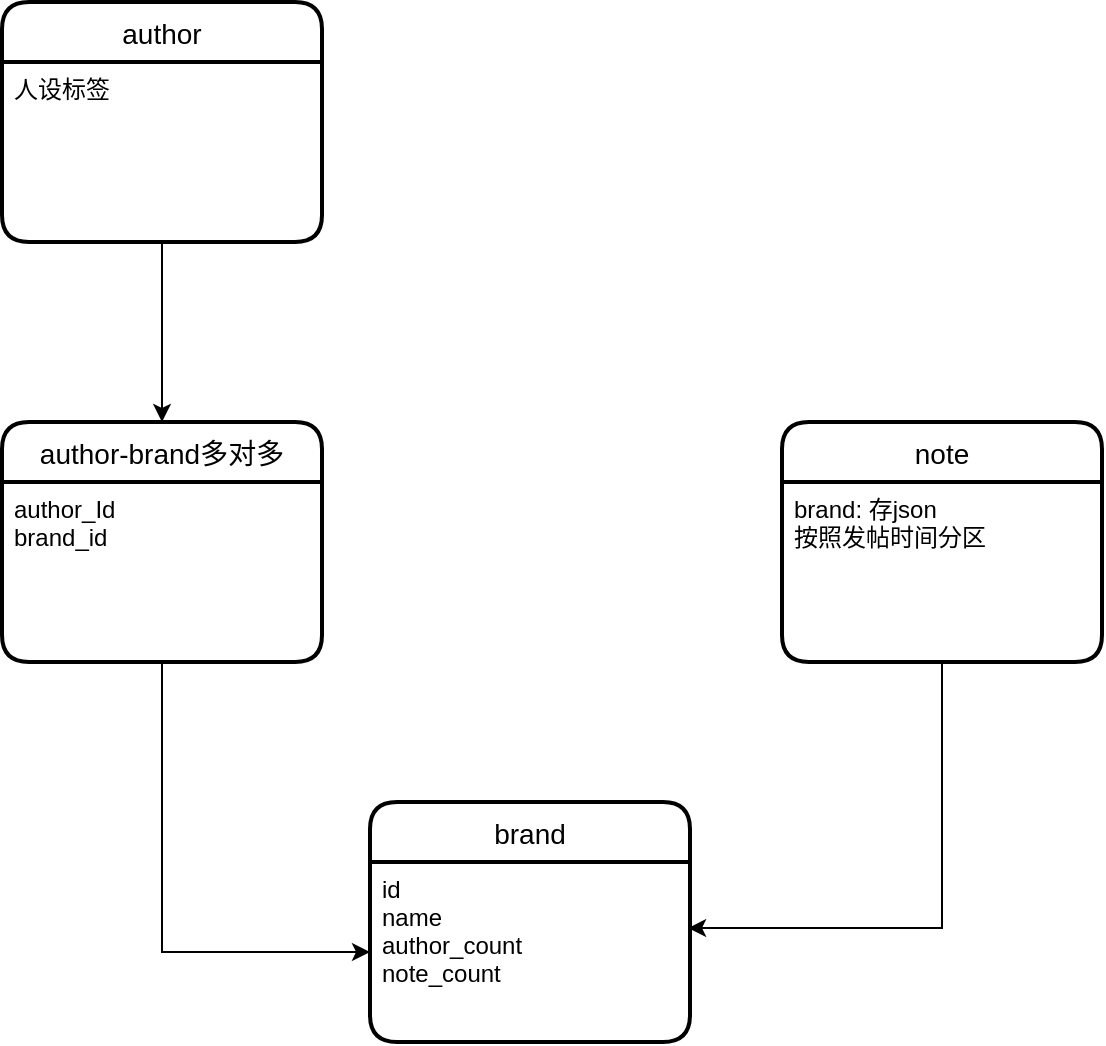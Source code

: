 <mxfile version="15.3.0" type="github">
  <diagram id="TpSGGrzx1AwTt5TZkZn-" name="第 1 页">
    <mxGraphModel dx="1422" dy="804" grid="1" gridSize="10" guides="1" tooltips="1" connect="1" arrows="1" fold="1" page="1" pageScale="1" pageWidth="827" pageHeight="1169" math="0" shadow="0">
      <root>
        <mxCell id="0" />
        <mxCell id="1" parent="0" />
        <mxCell id="ZBzwtqJF4449C9D0FItT-36" value="note" style="swimlane;childLayout=stackLayout;horizontal=1;startSize=30;horizontalStack=0;rounded=1;fontSize=14;fontStyle=0;strokeWidth=2;resizeParent=0;resizeLast=1;shadow=0;dashed=0;align=center;" vertex="1" parent="1">
          <mxGeometry x="540" y="300" width="160" height="120" as="geometry" />
        </mxCell>
        <mxCell id="ZBzwtqJF4449C9D0FItT-37" value="brand: 存json&#xa;按照发帖时间分区" style="align=left;strokeColor=none;fillColor=none;spacingLeft=4;fontSize=12;verticalAlign=top;resizable=0;rotatable=0;part=1;" vertex="1" parent="ZBzwtqJF4449C9D0FItT-36">
          <mxGeometry y="30" width="160" height="90" as="geometry" />
        </mxCell>
        <mxCell id="ZBzwtqJF4449C9D0FItT-38" value="author" style="swimlane;childLayout=stackLayout;horizontal=1;startSize=30;horizontalStack=0;rounded=1;fontSize=14;fontStyle=0;strokeWidth=2;resizeParent=0;resizeLast=1;shadow=0;dashed=0;align=center;" vertex="1" parent="1">
          <mxGeometry x="150" y="90" width="160" height="120" as="geometry" />
        </mxCell>
        <mxCell id="ZBzwtqJF4449C9D0FItT-39" value="人设标签" style="align=left;strokeColor=none;fillColor=none;spacingLeft=4;fontSize=12;verticalAlign=top;resizable=0;rotatable=0;part=1;" vertex="1" parent="ZBzwtqJF4449C9D0FItT-38">
          <mxGeometry y="30" width="160" height="90" as="geometry" />
        </mxCell>
        <mxCell id="ZBzwtqJF4449C9D0FItT-40" value="brand" style="swimlane;childLayout=stackLayout;horizontal=1;startSize=30;horizontalStack=0;rounded=1;fontSize=14;fontStyle=0;strokeWidth=2;resizeParent=0;resizeLast=1;shadow=0;dashed=0;align=center;" vertex="1" parent="1">
          <mxGeometry x="334" y="490" width="160" height="120" as="geometry" />
        </mxCell>
        <mxCell id="ZBzwtqJF4449C9D0FItT-41" value="id&#xa;name&#xa;author_count&#xa;note_count" style="align=left;strokeColor=none;fillColor=none;spacingLeft=4;fontSize=12;verticalAlign=top;resizable=0;rotatable=0;part=1;" vertex="1" parent="ZBzwtqJF4449C9D0FItT-40">
          <mxGeometry y="30" width="160" height="90" as="geometry" />
        </mxCell>
        <mxCell id="ZBzwtqJF4449C9D0FItT-43" value="author-brand多对多" style="swimlane;childLayout=stackLayout;horizontal=1;startSize=30;horizontalStack=0;rounded=1;fontSize=14;fontStyle=0;strokeWidth=2;resizeParent=0;resizeLast=1;shadow=0;dashed=0;align=center;" vertex="1" parent="1">
          <mxGeometry x="150" y="300" width="160" height="120" as="geometry" />
        </mxCell>
        <mxCell id="ZBzwtqJF4449C9D0FItT-44" value="author_Id&#xa;brand_id" style="align=left;strokeColor=none;fillColor=none;spacingLeft=4;fontSize=12;verticalAlign=top;resizable=0;rotatable=0;part=1;" vertex="1" parent="ZBzwtqJF4449C9D0FItT-43">
          <mxGeometry y="30" width="160" height="90" as="geometry" />
        </mxCell>
        <mxCell id="ZBzwtqJF4449C9D0FItT-54" style="edgeStyle=orthogonalEdgeStyle;rounded=0;orthogonalLoop=1;jettySize=auto;html=1;exitX=0.5;exitY=1;exitDx=0;exitDy=0;entryX=0.5;entryY=0;entryDx=0;entryDy=0;" edge="1" parent="1" source="ZBzwtqJF4449C9D0FItT-39" target="ZBzwtqJF4449C9D0FItT-43">
          <mxGeometry relative="1" as="geometry" />
        </mxCell>
        <mxCell id="ZBzwtqJF4449C9D0FItT-55" style="edgeStyle=orthogonalEdgeStyle;rounded=0;orthogonalLoop=1;jettySize=auto;html=1;exitX=0.5;exitY=1;exitDx=0;exitDy=0;entryX=0;entryY=0.5;entryDx=0;entryDy=0;" edge="1" parent="1" source="ZBzwtqJF4449C9D0FItT-44" target="ZBzwtqJF4449C9D0FItT-41">
          <mxGeometry relative="1" as="geometry" />
        </mxCell>
        <mxCell id="ZBzwtqJF4449C9D0FItT-56" style="edgeStyle=orthogonalEdgeStyle;rounded=0;orthogonalLoop=1;jettySize=auto;html=1;exitX=0.5;exitY=1;exitDx=0;exitDy=0;entryX=0.994;entryY=0.367;entryDx=0;entryDy=0;entryPerimeter=0;" edge="1" parent="1" source="ZBzwtqJF4449C9D0FItT-37" target="ZBzwtqJF4449C9D0FItT-41">
          <mxGeometry relative="1" as="geometry" />
        </mxCell>
      </root>
    </mxGraphModel>
  </diagram>
</mxfile>
